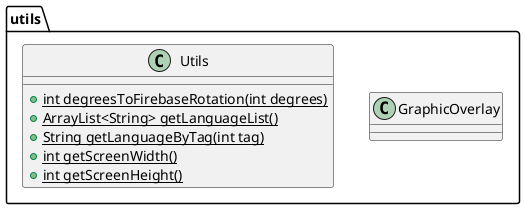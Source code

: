 @startuml

package utils {
    class GraphicOverlay

    class Utils {
        +{static}int degreesToFirebaseRotation(int degrees)
        +{static}ArrayList<String> getLanguageList()
        +{static}String getLanguageByTag(int tag)
        +{static}int getScreenWidth()
        +{static}int getScreenHeight()
    }
}

@enduml